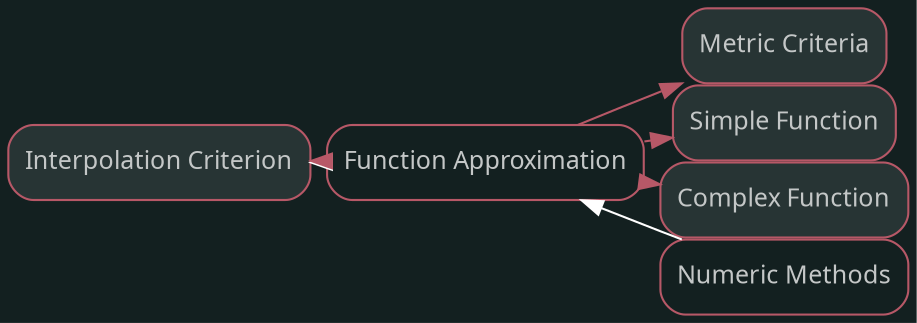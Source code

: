 digraph "Interpolation Criterion" {graph [nodesep=0,ranksep=0,rankdir="LR",bgcolor="#132020"];node [shape="rectangle",style="rounded,filled",fontname="sans",fontsize="12px",labelfontname="sans",color="#b75867",fillcolor="#273434",fontcolor="#c4c7c7"];"Interpolation Criterion" [label="Interpolation Criterion",tooltip="Interpolation Criterion",URL="/Knowledge/Interpolation Criterion.html",target="_parent"];subgraph "Forward Interpolation Criterion" {edge [color="#b75867"];}
node [shape="rectangle",style="rounded",fontname="sans",fontsize="12px",labelfontname="sans",color="#b75867",fillcolor="#FFFFFF",fontcolor="#c4c7c7"];"Function Approximation" [label="Function Approximation",tooltip="Function Approximation",URL="/Knowledge/Function Approximation.html",target="_parent"];subgraph "Backward Interpolation Criterion" {edge [dir="back",color="#FFFFFF"];"Interpolation Criterion" -> "Function Approximation";}node [shape="rectangle",style="rounded,filled",fontname="sans",fontsize="12px",labelfontname="sans",color="#b75867",fillcolor="#273434",fontcolor="#c4c7c7"];"Function Approximation" [label="Function Approximation",tooltip="Function Approximation",URL="/Knowledge/Function Approximation.html",target="_parent"];"Metric Criteria" [label="Metric Criteria",tooltip="Metric Criteria",URL="/Knowledge/Metric Criteria.html",target="_parent"];"Interpolation Criterion" [label="Interpolation Criterion",tooltip="Interpolation Criterion",URL="/Knowledge/Interpolation Criterion.html",target="_parent"];"Simple Function" [label="Simple Function",tooltip="Simple Function",URL="/Knowledge/Simple Function.html",target="_parent"];"Complex Function" [label="Complex Function",tooltip="Complex Function",URL="/Knowledge/Complex Function.html",target="_parent"];subgraph "Forward Function Approximation" {edge [color="#b75867"];"Function Approximation" -> "Metric Criteria";"Function Approximation" -> "Interpolation Criterion";"Function Approximation" -> "Simple Function";"Function Approximation" -> "Complex Function";}
node [shape="rectangle",style="rounded",fontname="sans",fontsize="12px",labelfontname="sans",color="#b75867",fillcolor="#FFFFFF",fontcolor="#c4c7c7"];"Numeric Methods" [label="Numeric Methods",tooltip="Numeric Methods",URL="/Knowledge/Numeric Methods.html",target="_parent"];subgraph "Backward Function Approximation" {edge [dir="back",color="#FFFFFF"];"Function Approximation" -> "Numeric Methods";}}